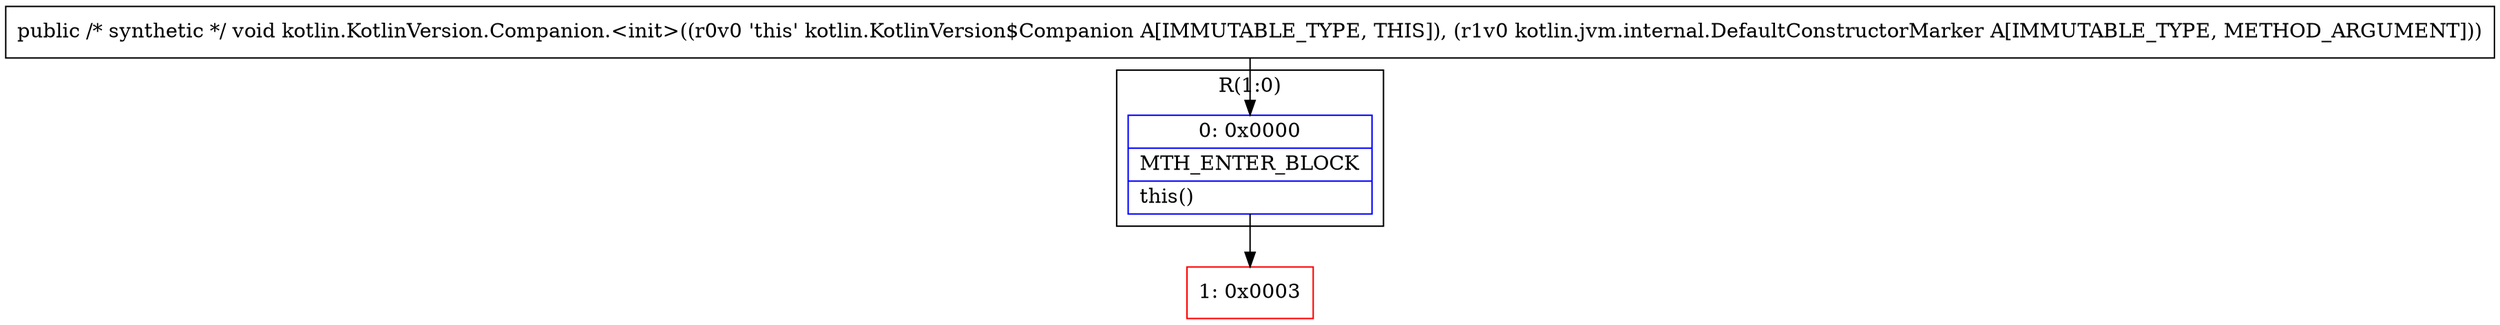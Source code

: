 digraph "CFG forkotlin.KotlinVersion.Companion.\<init\>(Lkotlin\/jvm\/internal\/DefaultConstructorMarker;)V" {
subgraph cluster_Region_711415524 {
label = "R(1:0)";
node [shape=record,color=blue];
Node_0 [shape=record,label="{0\:\ 0x0000|MTH_ENTER_BLOCK\l|this()\l}"];
}
Node_1 [shape=record,color=red,label="{1\:\ 0x0003}"];
MethodNode[shape=record,label="{public \/* synthetic *\/ void kotlin.KotlinVersion.Companion.\<init\>((r0v0 'this' kotlin.KotlinVersion$Companion A[IMMUTABLE_TYPE, THIS]), (r1v0 kotlin.jvm.internal.DefaultConstructorMarker A[IMMUTABLE_TYPE, METHOD_ARGUMENT])) }"];
MethodNode -> Node_0;
Node_0 -> Node_1;
}

